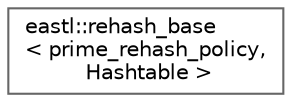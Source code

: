 digraph "类继承关系图"
{
 // LATEX_PDF_SIZE
  bgcolor="transparent";
  edge [fontname=Helvetica,fontsize=10,labelfontname=Helvetica,labelfontsize=10];
  node [fontname=Helvetica,fontsize=10,shape=box,height=0.2,width=0.4];
  rankdir="LR";
  Node0 [id="Node000000",label="eastl::rehash_base\l\< prime_rehash_policy,\l Hashtable \>",height=0.2,width=0.4,color="grey40", fillcolor="white", style="filled",URL="$structeastl_1_1rehash__base_3_01prime__rehash__policy_00_01_hashtable_01_4.html",tooltip=" "];
}
